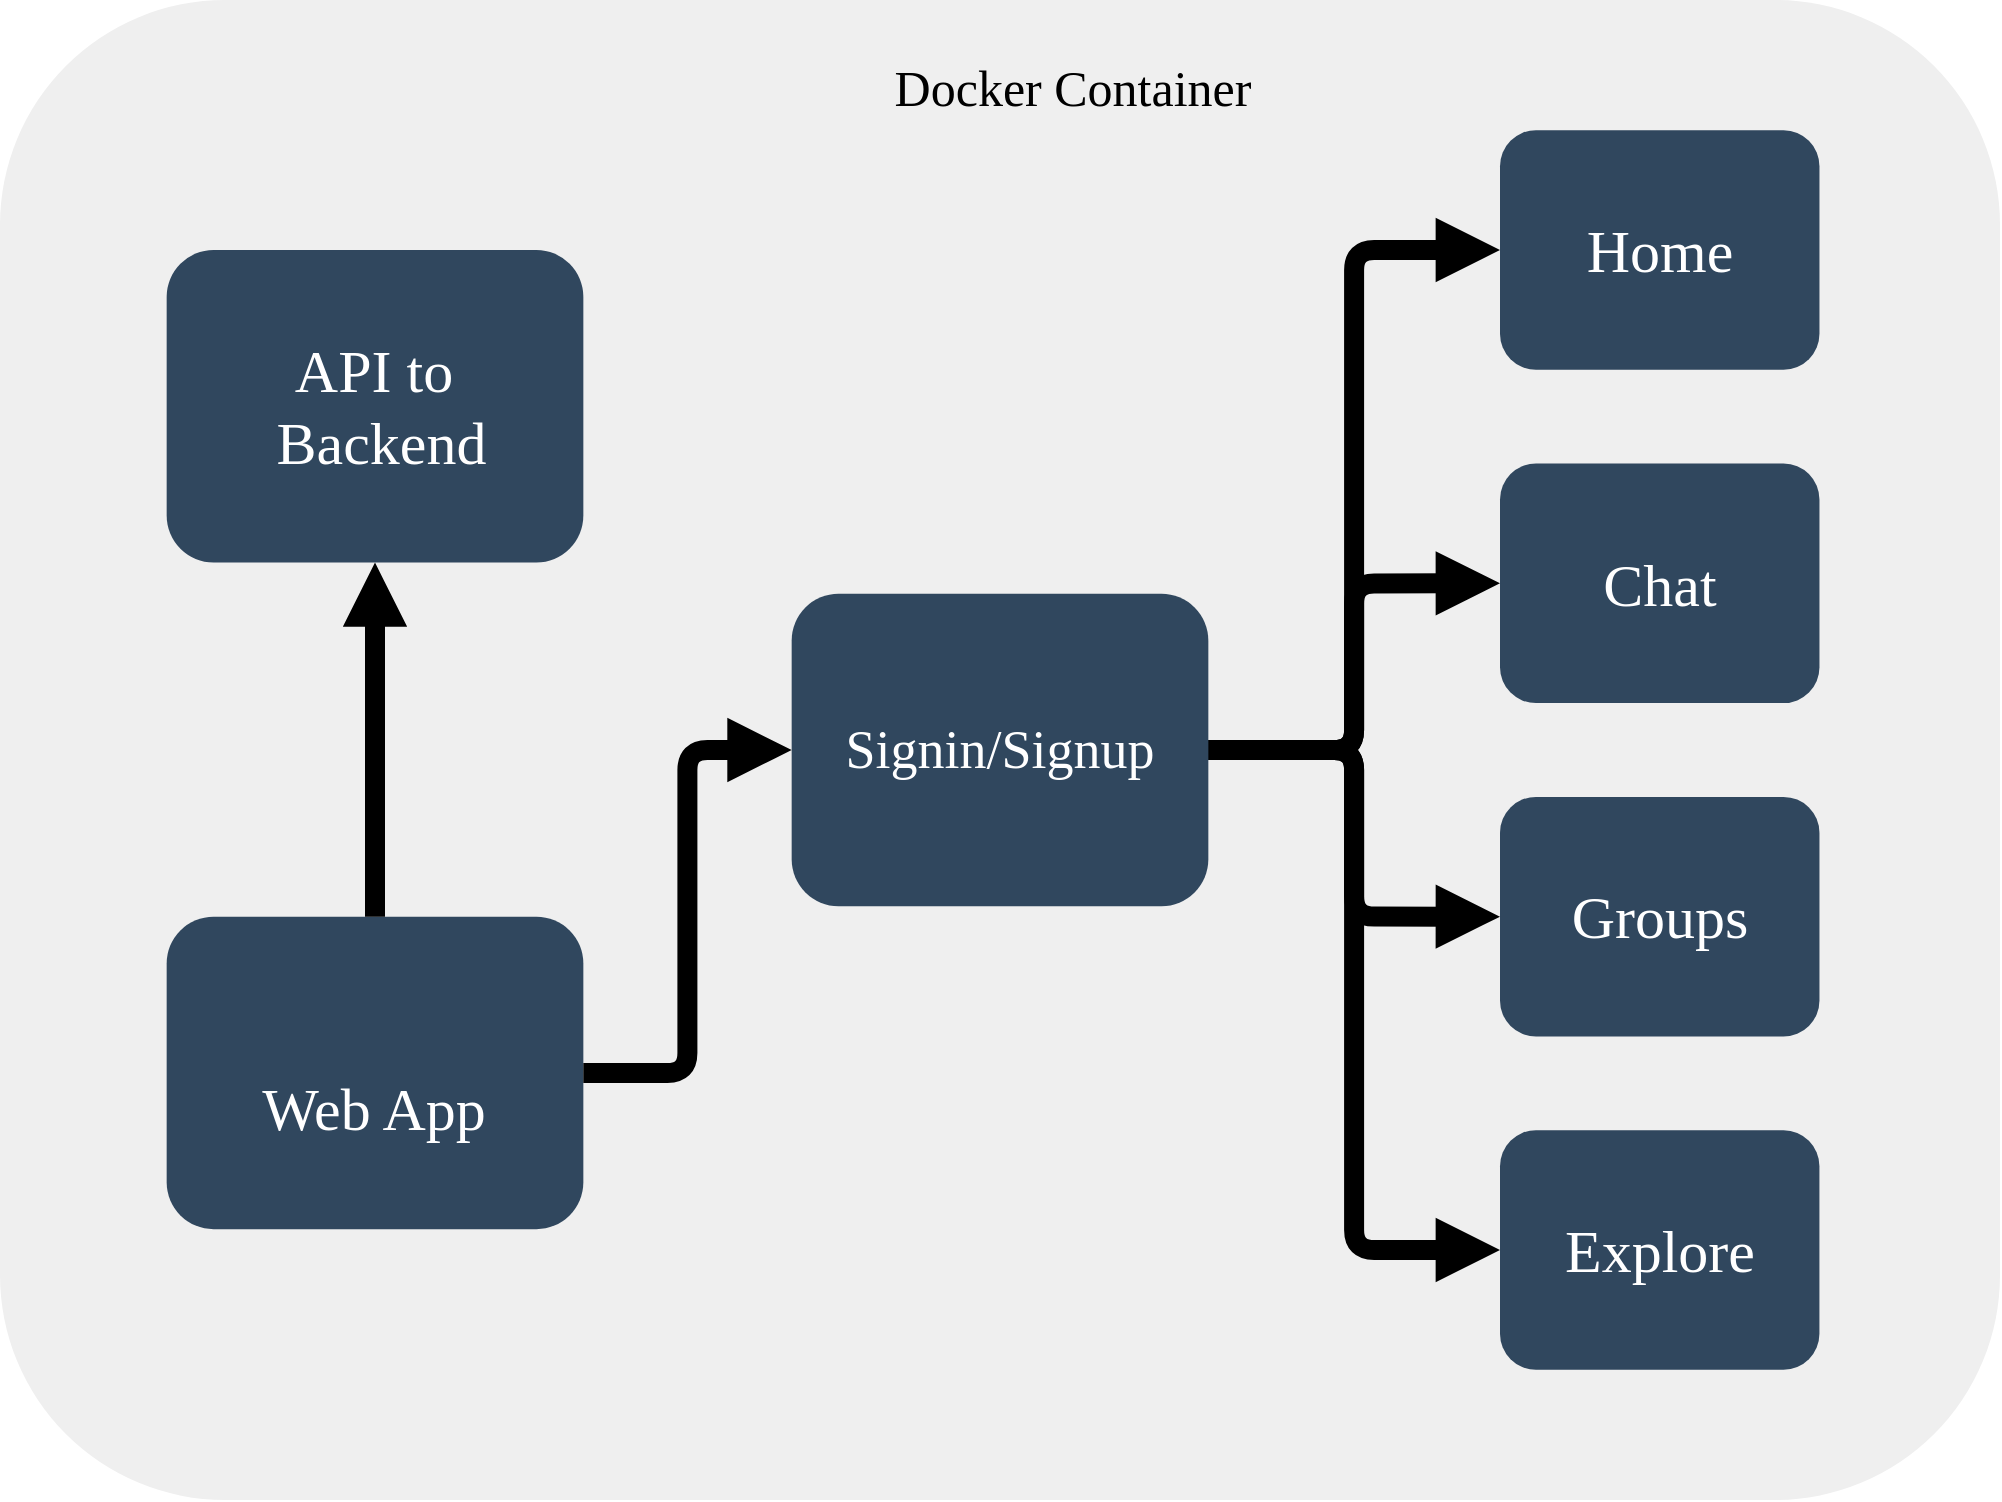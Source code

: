 <mxfile version="14.5.0" type="device"><diagram id="AcD6Rypcf11CpqlsE_6l" name="Page-1"><mxGraphModel dx="2031" dy="1134" grid="1" gridSize="10" guides="1" tooltips="1" connect="1" arrows="1" fold="1" page="1" pageScale="1" pageWidth="850" pageHeight="1100" background="none" math="0" shadow="0"><root><mxCell id="0"/><mxCell id="1" parent="0"/><mxCell id="Yz8ZJQ_3bVd9Lh9hFMab-19" value="" style="group" parent="1" vertex="1" connectable="0"><mxGeometry x="160" y="120" width="1000" height="750" as="geometry"/></mxCell><mxCell id="Yz8ZJQ_3bVd9Lh9hFMab-1" value="" style="rounded=1;whiteSpace=wrap;html=1;strokeColor=none;fillColor=#EFEFEF;" parent="Yz8ZJQ_3bVd9Lh9hFMab-19" vertex="1"><mxGeometry width="1000.0" height="750" as="geometry"/></mxCell><mxCell id="Yz8ZJQ_3bVd9Lh9hFMab-2" value="&lt;font data-font-src=&quot;https://fonts.googleapis.com/css?family=Montserrat&quot; face=&quot;Montserrat&quot; style=&quot;font-size: 25px&quot;&gt;Docker Container&lt;/font&gt;" style="text;html=1;strokeColor=none;fillColor=none;align=center;verticalAlign=middle;whiteSpace=wrap;rounded=0;" parent="Yz8ZJQ_3bVd9Lh9hFMab-19" vertex="1"><mxGeometry x="421.875" y="23.438" width="229.167" height="41.667" as="geometry"/></mxCell><mxCell id="Yz8ZJQ_3bVd9Lh9hFMab-3" value="&lt;font face=&quot;Montserrat&quot; color=&quot;#ffffff&quot; style=&quot;font-size: 30px&quot;&gt;&lt;br&gt;Web App&lt;/font&gt;" style="rounded=1;whiteSpace=wrap;html=1;strokeColor=none;fillColor=#30475E;" parent="Yz8ZJQ_3bVd9Lh9hFMab-19" vertex="1"><mxGeometry x="83.333" y="458.333" width="208.333" height="156.25" as="geometry"/></mxCell><mxCell id="Yz8ZJQ_3bVd9Lh9hFMab-5" value="" style="shape=image;verticalLabelPosition=bottom;labelBackgroundColor=#ffffff;verticalAlign=top;aspect=fixed;imageAspect=0;image=https://upload.wikimedia.org/wikipedia/commons/thumb/a/a7/React-icon.svg/1280px-React-icon.svg.png;" parent="Yz8ZJQ_3bVd9Lh9hFMab-19" vertex="1"><mxGeometry x="143.343" y="479.167" width="88.312" height="62.5" as="geometry"/></mxCell><mxCell id="Yz8ZJQ_3bVd9Lh9hFMab-6" value="&lt;font face=&quot;Montserrat&quot; data-font-src=&quot;https://fonts.googleapis.com/css?family=Montserrat&quot; color=&quot;#ffffff&quot; style=&quot;font-size: 30px&quot;&gt;API to&lt;br&gt;&amp;nbsp;Backend&lt;/font&gt;" style="rounded=1;whiteSpace=wrap;html=1;strokeColor=none;fillColor=#30475E;" parent="Yz8ZJQ_3bVd9Lh9hFMab-19" vertex="1"><mxGeometry x="83.333" y="125.0" width="208.333" height="156.25" as="geometry"/></mxCell><mxCell id="Yz8ZJQ_3bVd9Lh9hFMab-7" style="edgeStyle=orthogonalEdgeStyle;rounded=1;orthogonalLoop=1;jettySize=auto;html=1;exitX=0.5;exitY=0;exitDx=0;exitDy=0;entryX=0.5;entryY=1;entryDx=0;entryDy=0;strokeWidth=10;endArrow=block;endFill=1;" parent="Yz8ZJQ_3bVd9Lh9hFMab-19" source="Yz8ZJQ_3bVd9Lh9hFMab-3" target="Yz8ZJQ_3bVd9Lh9hFMab-6" edge="1"><mxGeometry relative="1" as="geometry"/></mxCell><mxCell id="Yz8ZJQ_3bVd9Lh9hFMab-8" value="&lt;font color=&quot;#ffffff&quot; face=&quot;Montserrat&quot; style=&quot;font-size: 30px&quot;&gt;Home&lt;/font&gt;" style="rounded=1;whiteSpace=wrap;html=1;strokeColor=none;fillColor=#30475E;" parent="Yz8ZJQ_3bVd9Lh9hFMab-19" vertex="1"><mxGeometry x="750" y="65.104" width="159.729" height="119.792" as="geometry"/></mxCell><mxCell id="Yz8ZJQ_3bVd9Lh9hFMab-9" value="&lt;font color=&quot;#ffffff&quot; face=&quot;Montserrat&quot; style=&quot;font-size: 30px&quot;&gt;Chat&lt;/font&gt;" style="rounded=1;whiteSpace=wrap;html=1;strokeColor=none;fillColor=#30475E;" parent="Yz8ZJQ_3bVd9Lh9hFMab-19" vertex="1"><mxGeometry x="750" y="231.771" width="159.729" height="119.792" as="geometry"/></mxCell><mxCell id="Yz8ZJQ_3bVd9Lh9hFMab-10" value="&lt;font color=&quot;#ffffff&quot; face=&quot;Montserrat&quot; style=&quot;font-size: 30px&quot;&gt;Groups&lt;/font&gt;" style="rounded=1;whiteSpace=wrap;html=1;strokeColor=none;fillColor=#30475E;" parent="Yz8ZJQ_3bVd9Lh9hFMab-19" vertex="1"><mxGeometry x="750" y="398.438" width="159.729" height="119.792" as="geometry"/></mxCell><mxCell id="Yz8ZJQ_3bVd9Lh9hFMab-11" value="&lt;font color=&quot;#ffffff&quot; face=&quot;Montserrat&quot; style=&quot;font-size: 30px&quot;&gt;Explore&lt;/font&gt;" style="rounded=1;whiteSpace=wrap;html=1;strokeColor=none;fillColor=#30475E;" parent="Yz8ZJQ_3bVd9Lh9hFMab-19" vertex="1"><mxGeometry x="750" y="565.104" width="159.708" height="119.792" as="geometry"/></mxCell><mxCell id="Yz8ZJQ_3bVd9Lh9hFMab-14" style="edgeStyle=orthogonalEdgeStyle;rounded=1;orthogonalLoop=1;jettySize=auto;html=1;exitX=1;exitY=0.5;exitDx=0;exitDy=0;entryX=0;entryY=0.5;entryDx=0;entryDy=0;endArrow=block;endFill=1;strokeColor=#000000;strokeWidth=10;" parent="Yz8ZJQ_3bVd9Lh9hFMab-19" source="Yz8ZJQ_3bVd9Lh9hFMab-12" target="Yz8ZJQ_3bVd9Lh9hFMab-8" edge="1"><mxGeometry relative="1" as="geometry"/></mxCell><mxCell id="Yz8ZJQ_3bVd9Lh9hFMab-15" style="edgeStyle=orthogonalEdgeStyle;rounded=1;orthogonalLoop=1;jettySize=auto;html=1;exitX=1;exitY=0.5;exitDx=0;exitDy=0;entryX=0;entryY=0.5;entryDx=0;entryDy=0;endArrow=block;endFill=1;strokeColor=#000000;strokeWidth=10;" parent="Yz8ZJQ_3bVd9Lh9hFMab-19" source="Yz8ZJQ_3bVd9Lh9hFMab-12" target="Yz8ZJQ_3bVd9Lh9hFMab-9" edge="1"><mxGeometry relative="1" as="geometry"/></mxCell><mxCell id="Yz8ZJQ_3bVd9Lh9hFMab-16" style="edgeStyle=orthogonalEdgeStyle;rounded=1;orthogonalLoop=1;jettySize=auto;html=1;exitX=1;exitY=0.5;exitDx=0;exitDy=0;entryX=0;entryY=0.5;entryDx=0;entryDy=0;endArrow=block;endFill=1;strokeColor=#000000;strokeWidth=10;" parent="Yz8ZJQ_3bVd9Lh9hFMab-19" source="Yz8ZJQ_3bVd9Lh9hFMab-12" target="Yz8ZJQ_3bVd9Lh9hFMab-10" edge="1"><mxGeometry relative="1" as="geometry"/></mxCell><mxCell id="Yz8ZJQ_3bVd9Lh9hFMab-17" style="edgeStyle=orthogonalEdgeStyle;rounded=1;orthogonalLoop=1;jettySize=auto;html=1;exitX=1;exitY=0.5;exitDx=0;exitDy=0;entryX=0;entryY=0.5;entryDx=0;entryDy=0;endArrow=block;endFill=1;strokeColor=#000000;strokeWidth=10;" parent="Yz8ZJQ_3bVd9Lh9hFMab-19" source="Yz8ZJQ_3bVd9Lh9hFMab-12" target="Yz8ZJQ_3bVd9Lh9hFMab-11" edge="1"><mxGeometry relative="1" as="geometry"/></mxCell><mxCell id="Yz8ZJQ_3bVd9Lh9hFMab-12" value="&lt;font color=&quot;#ffffff&quot; face=&quot;Montserrat&quot; style=&quot;font-size: 27px&quot;&gt;Signin/Signup&lt;/font&gt;" style="rounded=1;whiteSpace=wrap;html=1;strokeColor=none;fillColor=#30475E;" parent="Yz8ZJQ_3bVd9Lh9hFMab-19" vertex="1"><mxGeometry x="395.833" y="296.875" width="208.333" height="156.25" as="geometry"/></mxCell><mxCell id="Yz8ZJQ_3bVd9Lh9hFMab-13" style="edgeStyle=orthogonalEdgeStyle;rounded=1;orthogonalLoop=1;jettySize=auto;html=1;exitX=1;exitY=0.5;exitDx=0;exitDy=0;entryX=0;entryY=0.5;entryDx=0;entryDy=0;endArrow=block;endFill=1;strokeColor=#000000;strokeWidth=10;" parent="Yz8ZJQ_3bVd9Lh9hFMab-19" source="Yz8ZJQ_3bVd9Lh9hFMab-3" target="Yz8ZJQ_3bVd9Lh9hFMab-12" edge="1"><mxGeometry relative="1" as="geometry"/></mxCell><mxCell id="Yz8ZJQ_3bVd9Lh9hFMab-18" value="" style="shape=image;verticalLabelPosition=bottom;labelBackgroundColor=#ffffff;verticalAlign=top;aspect=fixed;imageAspect=0;image=https://www.docker.com/sites/default/files/d8/2019-07/Moby-logo.png;" parent="Yz8ZJQ_3bVd9Lh9hFMab-19" vertex="1"><mxGeometry x="349.958" y="23.438" width="58.083" height="41.667" as="geometry"/></mxCell></root></mxGraphModel></diagram></mxfile>